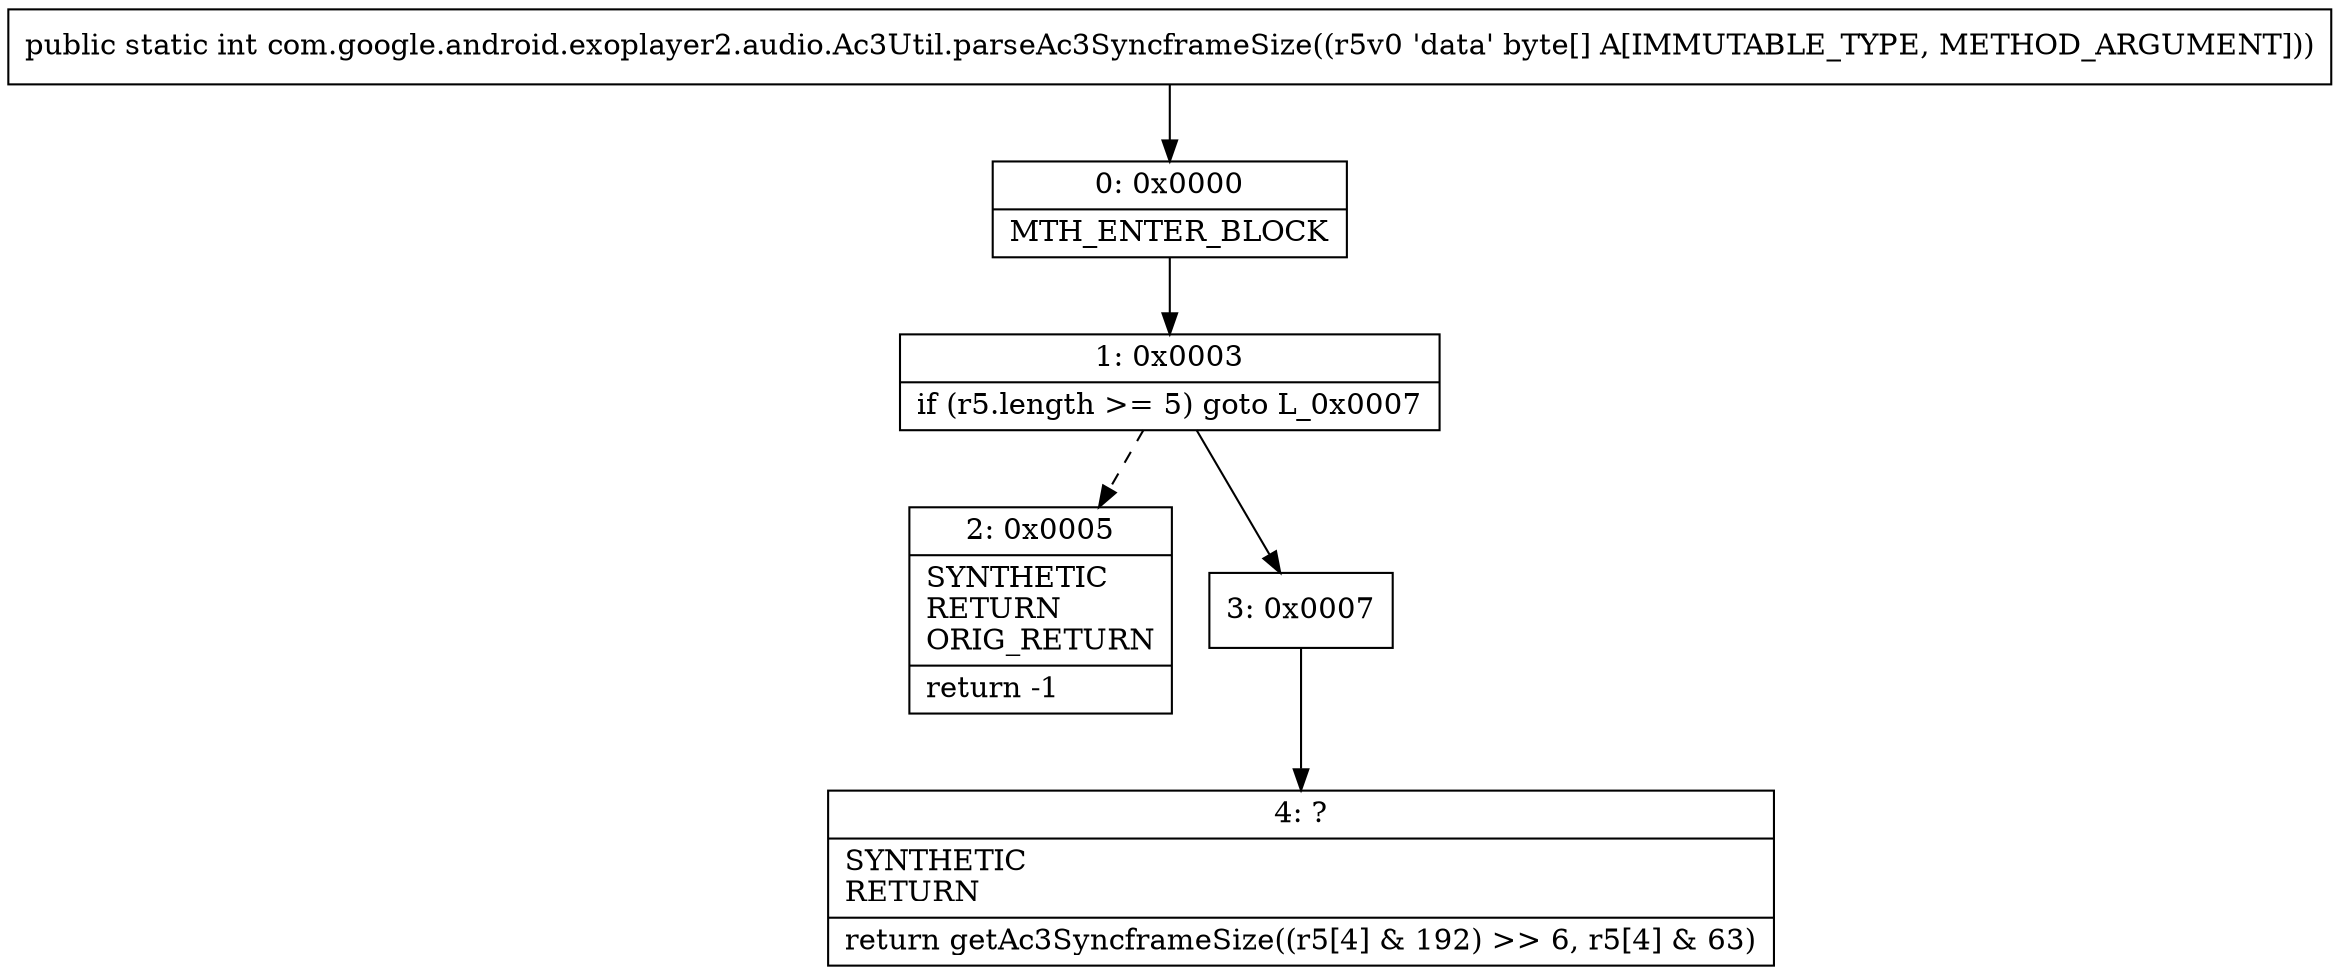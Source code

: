 digraph "CFG forcom.google.android.exoplayer2.audio.Ac3Util.parseAc3SyncframeSize([B)I" {
Node_0 [shape=record,label="{0\:\ 0x0000|MTH_ENTER_BLOCK\l}"];
Node_1 [shape=record,label="{1\:\ 0x0003|if (r5.length \>= 5) goto L_0x0007\l}"];
Node_2 [shape=record,label="{2\:\ 0x0005|SYNTHETIC\lRETURN\lORIG_RETURN\l|return \-1\l}"];
Node_3 [shape=record,label="{3\:\ 0x0007}"];
Node_4 [shape=record,label="{4\:\ ?|SYNTHETIC\lRETURN\l|return getAc3SyncframeSize((r5[4] & 192) \>\> 6, r5[4] & 63)\l}"];
MethodNode[shape=record,label="{public static int com.google.android.exoplayer2.audio.Ac3Util.parseAc3SyncframeSize((r5v0 'data' byte[] A[IMMUTABLE_TYPE, METHOD_ARGUMENT])) }"];
MethodNode -> Node_0;
Node_0 -> Node_1;
Node_1 -> Node_2[style=dashed];
Node_1 -> Node_3;
Node_3 -> Node_4;
}

